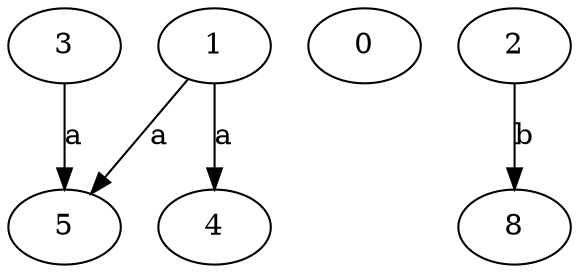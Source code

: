 strict digraph  {
3;
0;
4;
5;
1;
2;
8;
3 -> 5  [label=a];
1 -> 4  [label=a];
1 -> 5  [label=a];
2 -> 8  [label=b];
}
